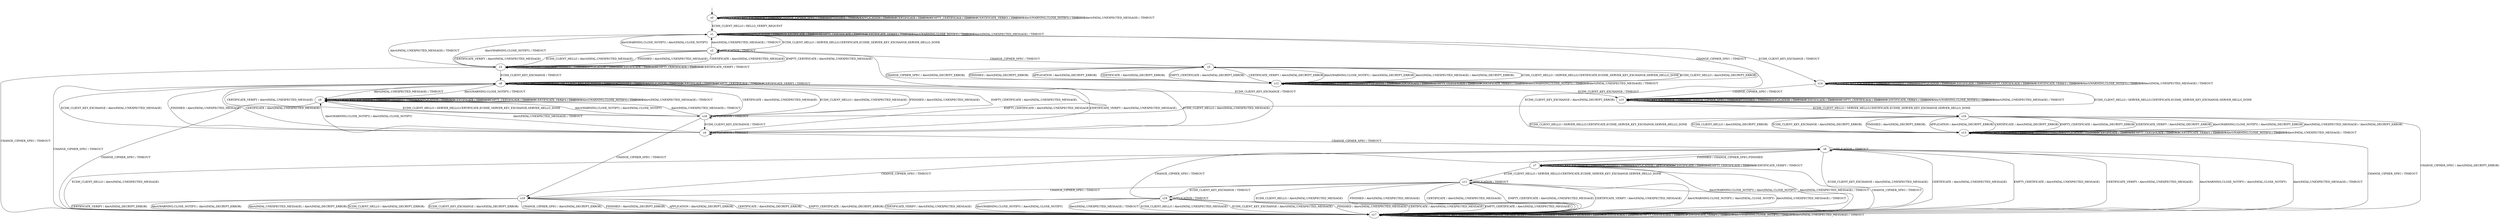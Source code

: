 digraph h4 {
s0 [label="s0"];
s1 [label="s1"];
s2 [label="s2"];
s12 [label="s12"];
s14 [label="s14"];
s3 [label="s3"];
s4 [label="s4"];
s5 [label="s5"];
s15 [label="s15"];
s6 [label="s6"];
s8 [label="s8"];
s9 [label="s9"];
s13 [label="s13"];
s17 [label="s17"];
s7 [label="s7"];
s10 [label="s10"];
s16 [label="s16"];
s18 [label="s18"];
s11 [label="s11"];
s19 [label="s19"];
s0 -> s1 [label="ECDH_CLIENT_HELLO / HELLO_VERIFY_REQUEST"];
s0 -> s0 [label="ECDH_CLIENT_KEY_EXCHANGE / TIMEOUT"];
s0 -> s0 [label="CHANGE_CIPHER_SPEC / TIMEOUT"];
s0 -> s0 [label="FINISHED / TIMEOUT"];
s0 -> s0 [label="APPLICATION / TIMEOUT"];
s0 -> s0 [label="CERTIFICATE / TIMEOUT"];
s0 -> s0 [label="EMPTY_CERTIFICATE / TIMEOUT"];
s0 -> s0 [label="CERTIFICATE_VERIFY / TIMEOUT"];
s0 -> s0 [label="Alert(WARNING,CLOSE_NOTIFY) / TIMEOUT"];
s0 -> s0 [label="Alert(FATAL,UNEXPECTED_MESSAGE) / TIMEOUT"];
s1 -> s2 [label="ECDH_CLIENT_HELLO / SERVER_HELLO,CERTIFICATE,ECDHE_SERVER_KEY_EXCHANGE,SERVER_HELLO_DONE"];
s1 -> s14 [label="ECDH_CLIENT_KEY_EXCHANGE / TIMEOUT"];
s1 -> s12 [label="CHANGE_CIPHER_SPEC / TIMEOUT"];
s1 -> s1 [label="FINISHED / TIMEOUT"];
s1 -> s1 [label="APPLICATION / TIMEOUT"];
s1 -> s1 [label="CERTIFICATE / TIMEOUT"];
s1 -> s1 [label="EMPTY_CERTIFICATE / TIMEOUT"];
s1 -> s1 [label="CERTIFICATE_VERIFY / TIMEOUT"];
s1 -> s1 [label="Alert(WARNING,CLOSE_NOTIFY) / TIMEOUT"];
s1 -> s1 [label="Alert(FATAL,UNEXPECTED_MESSAGE) / TIMEOUT"];
s2 -> s3 [label="ECDH_CLIENT_HELLO / Alert(FATAL,UNEXPECTED_MESSAGE)"];
s2 -> s4 [label="ECDH_CLIENT_KEY_EXCHANGE / TIMEOUT"];
s2 -> s5 [label="CHANGE_CIPHER_SPEC / TIMEOUT"];
s2 -> s3 [label="FINISHED / Alert(FATAL,UNEXPECTED_MESSAGE)"];
s2 -> s2 [label="APPLICATION / TIMEOUT"];
s2 -> s3 [label="CERTIFICATE / Alert(FATAL,UNEXPECTED_MESSAGE)"];
s2 -> s3 [label="EMPTY_CERTIFICATE / Alert(FATAL,UNEXPECTED_MESSAGE)"];
s2 -> s3 [label="CERTIFICATE_VERIFY / Alert(FATAL,UNEXPECTED_MESSAGE)"];
s2 -> s1 [label="Alert(WARNING,CLOSE_NOTIFY) / Alert(FATAL,CLOSE_NOTIFY)"];
s2 -> s1 [label="Alert(FATAL,UNEXPECTED_MESSAGE) / TIMEOUT"];
s12 -> s5 [label="ECDH_CLIENT_HELLO / SERVER_HELLO,CERTIFICATE,ECDHE_SERVER_KEY_EXCHANGE,SERVER_HELLO_DONE"];
s12 -> s15 [label="ECDH_CLIENT_KEY_EXCHANGE / TIMEOUT"];
s12 -> s12 [label="CHANGE_CIPHER_SPEC / TIMEOUT"];
s12 -> s12 [label="FINISHED / TIMEOUT"];
s12 -> s12 [label="APPLICATION / TIMEOUT"];
s12 -> s12 [label="CERTIFICATE / TIMEOUT"];
s12 -> s12 [label="EMPTY_CERTIFICATE / TIMEOUT"];
s12 -> s12 [label="CERTIFICATE_VERIFY / TIMEOUT"];
s12 -> s12 [label="Alert(WARNING,CLOSE_NOTIFY) / TIMEOUT"];
s12 -> s12 [label="Alert(FATAL,UNEXPECTED_MESSAGE) / TIMEOUT"];
s14 -> s18 [label="ECDH_CLIENT_HELLO / SERVER_HELLO,CERTIFICATE,ECDHE_SERVER_KEY_EXCHANGE,SERVER_HELLO_DONE"];
s14 -> s14 [label="ECDH_CLIENT_KEY_EXCHANGE / TIMEOUT"];
s14 -> s15 [label="CHANGE_CIPHER_SPEC / TIMEOUT"];
s14 -> s14 [label="FINISHED / TIMEOUT"];
s14 -> s14 [label="APPLICATION / TIMEOUT"];
s14 -> s14 [label="CERTIFICATE / TIMEOUT"];
s14 -> s14 [label="EMPTY_CERTIFICATE / TIMEOUT"];
s14 -> s14 [label="CERTIFICATE_VERIFY / TIMEOUT"];
s14 -> s14 [label="Alert(WARNING,CLOSE_NOTIFY) / TIMEOUT"];
s14 -> s14 [label="Alert(FATAL,UNEXPECTED_MESSAGE) / TIMEOUT"];
s3 -> s3 [label="ECDH_CLIENT_HELLO / TIMEOUT"];
s3 -> s8 [label="ECDH_CLIENT_KEY_EXCHANGE / TIMEOUT"];
s3 -> s17 [label="CHANGE_CIPHER_SPEC / TIMEOUT"];
s3 -> s3 [label="FINISHED / TIMEOUT"];
s3 -> s3 [label="APPLICATION / TIMEOUT"];
s3 -> s3 [label="CERTIFICATE / TIMEOUT"];
s3 -> s3 [label="EMPTY_CERTIFICATE / TIMEOUT"];
s3 -> s3 [label="CERTIFICATE_VERIFY / TIMEOUT"];
s3 -> s1 [label="Alert(WARNING,CLOSE_NOTIFY) / TIMEOUT"];
s3 -> s1 [label="Alert(FATAL,UNEXPECTED_MESSAGE) / TIMEOUT"];
s4 -> s8 [label="ECDH_CLIENT_HELLO / Alert(FATAL,UNEXPECTED_MESSAGE)"];
s4 -> s8 [label="ECDH_CLIENT_KEY_EXCHANGE / Alert(FATAL,UNEXPECTED_MESSAGE)"];
s4 -> s6 [label="CHANGE_CIPHER_SPEC / TIMEOUT"];
s4 -> s8 [label="FINISHED / Alert(FATAL,UNEXPECTED_MESSAGE)"];
s4 -> s4 [label="APPLICATION / TIMEOUT"];
s4 -> s8 [label="CERTIFICATE / Alert(FATAL,UNEXPECTED_MESSAGE)"];
s4 -> s8 [label="EMPTY_CERTIFICATE / Alert(FATAL,UNEXPECTED_MESSAGE)"];
s4 -> s8 [label="CERTIFICATE_VERIFY / Alert(FATAL,UNEXPECTED_MESSAGE)"];
s4 -> s9 [label="Alert(WARNING,CLOSE_NOTIFY) / Alert(FATAL,CLOSE_NOTIFY)"];
s4 -> s9 [label="Alert(FATAL,UNEXPECTED_MESSAGE) / TIMEOUT"];
s5 -> s12 [label="ECDH_CLIENT_HELLO / Alert(FATAL,DECRYPT_ERROR)"];
s5 -> s13 [label="ECDH_CLIENT_KEY_EXCHANGE / Alert(FATAL,DECRYPT_ERROR)"];
s5 -> s12 [label="CHANGE_CIPHER_SPEC / Alert(FATAL,DECRYPT_ERROR)"];
s5 -> s12 [label="FINISHED / Alert(FATAL,DECRYPT_ERROR)"];
s5 -> s12 [label="APPLICATION / Alert(FATAL,DECRYPT_ERROR)"];
s5 -> s12 [label="CERTIFICATE / Alert(FATAL,DECRYPT_ERROR)"];
s5 -> s12 [label="EMPTY_CERTIFICATE / Alert(FATAL,DECRYPT_ERROR)"];
s5 -> s12 [label="CERTIFICATE_VERIFY / Alert(FATAL,DECRYPT_ERROR)"];
s5 -> s12 [label="Alert(WARNING,CLOSE_NOTIFY) / Alert(FATAL,DECRYPT_ERROR)"];
s5 -> s12 [label="Alert(FATAL,UNEXPECTED_MESSAGE) / Alert(FATAL,DECRYPT_ERROR)"];
s15 -> s16 [label="ECDH_CLIENT_HELLO / SERVER_HELLO,CERTIFICATE,ECDHE_SERVER_KEY_EXCHANGE,SERVER_HELLO_DONE"];
s15 -> s15 [label="ECDH_CLIENT_KEY_EXCHANGE / TIMEOUT"];
s15 -> s15 [label="CHANGE_CIPHER_SPEC / TIMEOUT"];
s15 -> s15 [label="FINISHED / TIMEOUT"];
s15 -> s15 [label="APPLICATION / TIMEOUT"];
s15 -> s15 [label="CERTIFICATE / TIMEOUT"];
s15 -> s15 [label="EMPTY_CERTIFICATE / TIMEOUT"];
s15 -> s15 [label="CERTIFICATE_VERIFY / TIMEOUT"];
s15 -> s15 [label="Alert(WARNING,CLOSE_NOTIFY) / TIMEOUT"];
s15 -> s15 [label="Alert(FATAL,UNEXPECTED_MESSAGE) / TIMEOUT"];
s6 -> s17 [label="ECDH_CLIENT_HELLO / Alert(FATAL,UNEXPECTED_MESSAGE)"];
s6 -> s17 [label="ECDH_CLIENT_KEY_EXCHANGE / Alert(FATAL,UNEXPECTED_MESSAGE)"];
s6 -> s10 [label="CHANGE_CIPHER_SPEC / TIMEOUT"];
s6 -> s7 [label="FINISHED / CHANGE_CIPHER_SPEC,FINISHED"];
s6 -> s6 [label="APPLICATION / TIMEOUT"];
s6 -> s17 [label="CERTIFICATE / Alert(FATAL,UNEXPECTED_MESSAGE)"];
s6 -> s17 [label="EMPTY_CERTIFICATE / Alert(FATAL,UNEXPECTED_MESSAGE)"];
s6 -> s17 [label="CERTIFICATE_VERIFY / Alert(FATAL,UNEXPECTED_MESSAGE)"];
s6 -> s17 [label="Alert(WARNING,CLOSE_NOTIFY) / Alert(FATAL,CLOSE_NOTIFY)"];
s6 -> s17 [label="Alert(FATAL,UNEXPECTED_MESSAGE) / TIMEOUT"];
s8 -> s8 [label="ECDH_CLIENT_HELLO / TIMEOUT"];
s8 -> s8 [label="ECDH_CLIENT_KEY_EXCHANGE / TIMEOUT"];
s8 -> s17 [label="CHANGE_CIPHER_SPEC / TIMEOUT"];
s8 -> s8 [label="FINISHED / TIMEOUT"];
s8 -> s8 [label="APPLICATION / TIMEOUT"];
s8 -> s8 [label="CERTIFICATE / TIMEOUT"];
s8 -> s8 [label="EMPTY_CERTIFICATE / TIMEOUT"];
s8 -> s8 [label="CERTIFICATE_VERIFY / TIMEOUT"];
s8 -> s9 [label="Alert(WARNING,CLOSE_NOTIFY) / TIMEOUT"];
s8 -> s9 [label="Alert(FATAL,UNEXPECTED_MESSAGE) / TIMEOUT"];
s9 -> s18 [label="ECDH_CLIENT_HELLO / SERVER_HELLO,CERTIFICATE,ECDHE_SERVER_KEY_EXCHANGE,SERVER_HELLO_DONE"];
s9 -> s9 [label="ECDH_CLIENT_KEY_EXCHANGE / TIMEOUT"];
s9 -> s17 [label="CHANGE_CIPHER_SPEC / TIMEOUT"];
s9 -> s9 [label="FINISHED / TIMEOUT"];
s9 -> s9 [label="APPLICATION / TIMEOUT"];
s9 -> s9 [label="CERTIFICATE / TIMEOUT"];
s9 -> s9 [label="EMPTY_CERTIFICATE / TIMEOUT"];
s9 -> s9 [label="CERTIFICATE_VERIFY / TIMEOUT"];
s9 -> s9 [label="Alert(WARNING,CLOSE_NOTIFY) / TIMEOUT"];
s9 -> s9 [label="Alert(FATAL,UNEXPECTED_MESSAGE) / TIMEOUT"];
s13 -> s16 [label="ECDH_CLIENT_HELLO / SERVER_HELLO,CERTIFICATE,ECDHE_SERVER_KEY_EXCHANGE,SERVER_HELLO_DONE"];
s13 -> s13 [label="ECDH_CLIENT_KEY_EXCHANGE / TIMEOUT"];
s13 -> s17 [label="CHANGE_CIPHER_SPEC / TIMEOUT"];
s13 -> s13 [label="FINISHED / TIMEOUT"];
s13 -> s13 [label="APPLICATION / TIMEOUT"];
s13 -> s13 [label="CERTIFICATE / TIMEOUT"];
s13 -> s13 [label="EMPTY_CERTIFICATE / TIMEOUT"];
s13 -> s13 [label="CERTIFICATE_VERIFY / TIMEOUT"];
s13 -> s13 [label="Alert(WARNING,CLOSE_NOTIFY) / TIMEOUT"];
s13 -> s13 [label="Alert(FATAL,UNEXPECTED_MESSAGE) / TIMEOUT"];
s17 -> s17 [label="ECDH_CLIENT_HELLO / TIMEOUT"];
s17 -> s17 [label="ECDH_CLIENT_KEY_EXCHANGE / TIMEOUT"];
s17 -> s17 [label="CHANGE_CIPHER_SPEC / TIMEOUT"];
s17 -> s17 [label="FINISHED / TIMEOUT"];
s17 -> s17 [label="APPLICATION / TIMEOUT"];
s17 -> s17 [label="CERTIFICATE / TIMEOUT"];
s17 -> s17 [label="EMPTY_CERTIFICATE / TIMEOUT"];
s17 -> s17 [label="CERTIFICATE_VERIFY / TIMEOUT"];
s17 -> s17 [label="Alert(WARNING,CLOSE_NOTIFY) / TIMEOUT"];
s17 -> s17 [label="Alert(FATAL,UNEXPECTED_MESSAGE) / TIMEOUT"];
s7 -> s11 [label="ECDH_CLIENT_HELLO / SERVER_HELLO,CERTIFICATE,ECDHE_SERVER_KEY_EXCHANGE,SERVER_HELLO_DONE"];
s7 -> s7 [label="ECDH_CLIENT_KEY_EXCHANGE / TIMEOUT"];
s7 -> s17 [label="CHANGE_CIPHER_SPEC / TIMEOUT"];
s7 -> s7 [label="FINISHED / TIMEOUT"];
s7 -> s7 [label="APPLICATION / APPLICATION"];
s7 -> s7 [label="CERTIFICATE / TIMEOUT"];
s7 -> s7 [label="EMPTY_CERTIFICATE / TIMEOUT"];
s7 -> s7 [label="CERTIFICATE_VERIFY / TIMEOUT"];
s7 -> s17 [label="Alert(WARNING,CLOSE_NOTIFY) / Alert(FATAL,CLOSE_NOTIFY)"];
s7 -> s17 [label="Alert(FATAL,UNEXPECTED_MESSAGE) / TIMEOUT"];
s10 -> s17 [label="ECDH_CLIENT_HELLO / Alert(FATAL,DECRYPT_ERROR)"];
s10 -> s17 [label="ECDH_CLIENT_KEY_EXCHANGE / Alert(FATAL,DECRYPT_ERROR)"];
s10 -> s17 [label="CHANGE_CIPHER_SPEC / Alert(FATAL,DECRYPT_ERROR)"];
s10 -> s17 [label="FINISHED / Alert(FATAL,DECRYPT_ERROR)"];
s10 -> s17 [label="APPLICATION / Alert(FATAL,DECRYPT_ERROR)"];
s10 -> s17 [label="CERTIFICATE / Alert(FATAL,DECRYPT_ERROR)"];
s10 -> s17 [label="EMPTY_CERTIFICATE / Alert(FATAL,DECRYPT_ERROR)"];
s10 -> s17 [label="CERTIFICATE_VERIFY / Alert(FATAL,DECRYPT_ERROR)"];
s10 -> s17 [label="Alert(WARNING,CLOSE_NOTIFY) / Alert(FATAL,DECRYPT_ERROR)"];
s10 -> s17 [label="Alert(FATAL,UNEXPECTED_MESSAGE) / Alert(FATAL,DECRYPT_ERROR)"];
s16 -> s13 [label="ECDH_CLIENT_HELLO / Alert(FATAL,DECRYPT_ERROR)"];
s16 -> s13 [label="ECDH_CLIENT_KEY_EXCHANGE / Alert(FATAL,DECRYPT_ERROR)"];
s16 -> s17 [label="CHANGE_CIPHER_SPEC / Alert(FATAL,DECRYPT_ERROR)"];
s16 -> s13 [label="FINISHED / Alert(FATAL,DECRYPT_ERROR)"];
s16 -> s13 [label="APPLICATION / Alert(FATAL,DECRYPT_ERROR)"];
s16 -> s13 [label="CERTIFICATE / Alert(FATAL,DECRYPT_ERROR)"];
s16 -> s13 [label="EMPTY_CERTIFICATE / Alert(FATAL,DECRYPT_ERROR)"];
s16 -> s13 [label="CERTIFICATE_VERIFY / Alert(FATAL,DECRYPT_ERROR)"];
s16 -> s13 [label="Alert(WARNING,CLOSE_NOTIFY) / Alert(FATAL,DECRYPT_ERROR)"];
s16 -> s13 [label="Alert(FATAL,UNEXPECTED_MESSAGE) / Alert(FATAL,DECRYPT_ERROR)"];
s18 -> s8 [label="ECDH_CLIENT_HELLO / Alert(FATAL,UNEXPECTED_MESSAGE)"];
s18 -> s4 [label="ECDH_CLIENT_KEY_EXCHANGE / TIMEOUT"];
s18 -> s10 [label="CHANGE_CIPHER_SPEC / TIMEOUT"];
s18 -> s8 [label="FINISHED / Alert(FATAL,UNEXPECTED_MESSAGE)"];
s18 -> s18 [label="APPLICATION / TIMEOUT"];
s18 -> s8 [label="CERTIFICATE / Alert(FATAL,UNEXPECTED_MESSAGE)"];
s18 -> s8 [label="EMPTY_CERTIFICATE / Alert(FATAL,UNEXPECTED_MESSAGE)"];
s18 -> s8 [label="CERTIFICATE_VERIFY / Alert(FATAL,UNEXPECTED_MESSAGE)"];
s18 -> s9 [label="Alert(WARNING,CLOSE_NOTIFY) / Alert(FATAL,CLOSE_NOTIFY)"];
s18 -> s9 [label="Alert(FATAL,UNEXPECTED_MESSAGE) / TIMEOUT"];
s11 -> s17 [label="ECDH_CLIENT_HELLO / Alert(FATAL,UNEXPECTED_MESSAGE)"];
s11 -> s19 [label="ECDH_CLIENT_KEY_EXCHANGE / TIMEOUT"];
s11 -> s10 [label="CHANGE_CIPHER_SPEC / TIMEOUT"];
s11 -> s17 [label="FINISHED / Alert(FATAL,UNEXPECTED_MESSAGE)"];
s11 -> s11 [label="APPLICATION / TIMEOUT"];
s11 -> s17 [label="CERTIFICATE / Alert(FATAL,UNEXPECTED_MESSAGE)"];
s11 -> s17 [label="EMPTY_CERTIFICATE / Alert(FATAL,UNEXPECTED_MESSAGE)"];
s11 -> s17 [label="CERTIFICATE_VERIFY / Alert(FATAL,UNEXPECTED_MESSAGE)"];
s11 -> s17 [label="Alert(WARNING,CLOSE_NOTIFY) / Alert(FATAL,CLOSE_NOTIFY)"];
s11 -> s17 [label="Alert(FATAL,UNEXPECTED_MESSAGE) / TIMEOUT"];
s19 -> s17 [label="ECDH_CLIENT_HELLO / Alert(FATAL,UNEXPECTED_MESSAGE)"];
s19 -> s17 [label="ECDH_CLIENT_KEY_EXCHANGE / Alert(FATAL,UNEXPECTED_MESSAGE)"];
s19 -> s6 [label="CHANGE_CIPHER_SPEC / TIMEOUT"];
s19 -> s17 [label="FINISHED / Alert(FATAL,UNEXPECTED_MESSAGE)"];
s19 -> s19 [label="APPLICATION / TIMEOUT"];
s19 -> s17 [label="CERTIFICATE / Alert(FATAL,UNEXPECTED_MESSAGE)"];
s19 -> s17 [label="EMPTY_CERTIFICATE / Alert(FATAL,UNEXPECTED_MESSAGE)"];
s19 -> s17 [label="CERTIFICATE_VERIFY / Alert(FATAL,UNEXPECTED_MESSAGE)"];
s19 -> s17 [label="Alert(WARNING,CLOSE_NOTIFY) / Alert(FATAL,CLOSE_NOTIFY)"];
s19 -> s17 [label="Alert(FATAL,UNEXPECTED_MESSAGE) / TIMEOUT"];
__start0 [shape=none, label=""];
__start0 -> s0 [label=""];
}
